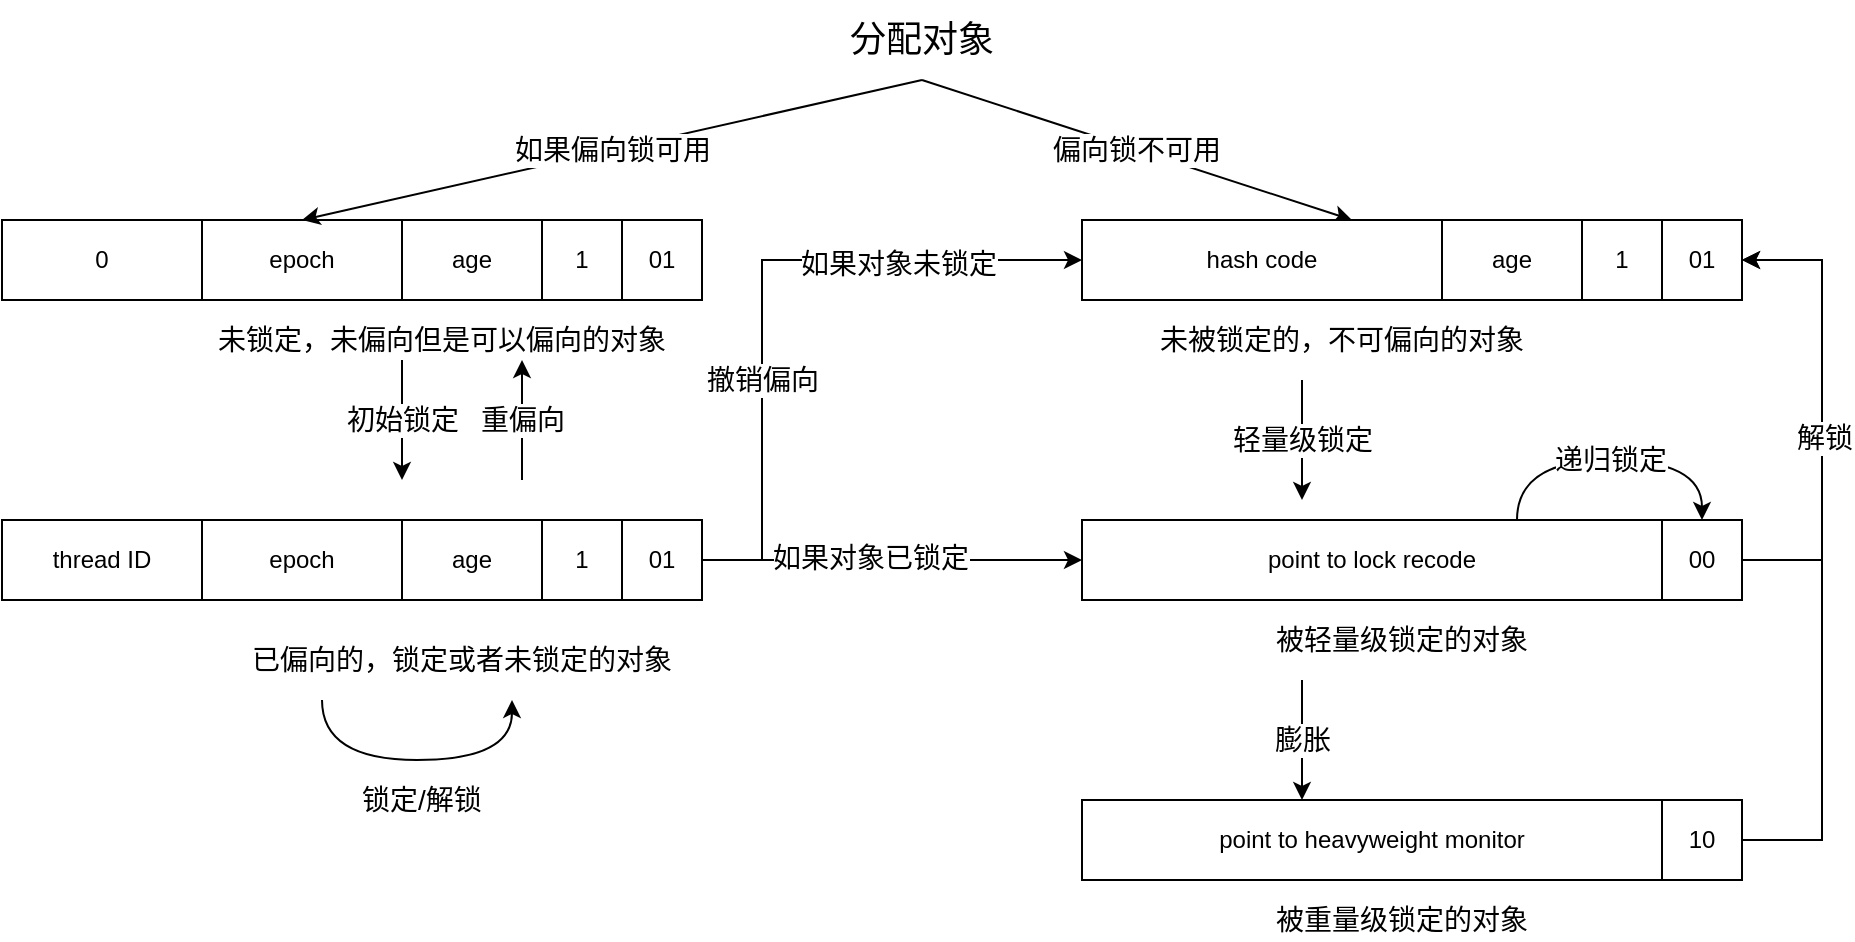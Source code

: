 <mxfile version="13.1.3">
    <diagram id="6hGFLwfOUW9BJ-s0fimq" name="Page-1">
        <mxGraphModel dx="802" dy="485" grid="1" gridSize="10" guides="1" tooltips="1" connect="1" arrows="1" fold="1" page="1" pageScale="1" pageWidth="827" pageHeight="1169" math="0" shadow="0">
            <root>
                <mxCell id="0"/>
                <mxCell id="1" parent="0"/>
                <mxCell id="2" value="0" style="rounded=0;whiteSpace=wrap;html=1;" vertex="1" parent="1">
                    <mxGeometry x="80" y="170" width="100" height="40" as="geometry"/>
                </mxCell>
                <mxCell id="3" value="epoch" style="rounded=0;whiteSpace=wrap;html=1;" vertex="1" parent="1">
                    <mxGeometry x="180" y="170" width="100" height="40" as="geometry"/>
                </mxCell>
                <mxCell id="4" value="age" style="rounded=0;whiteSpace=wrap;html=1;" vertex="1" parent="1">
                    <mxGeometry x="280" y="170" width="70" height="40" as="geometry"/>
                </mxCell>
                <mxCell id="5" value="1" style="rounded=0;whiteSpace=wrap;html=1;" vertex="1" parent="1">
                    <mxGeometry x="350" y="170" width="40" height="40" as="geometry"/>
                </mxCell>
                <mxCell id="6" value="01" style="rounded=0;whiteSpace=wrap;html=1;" vertex="1" parent="1">
                    <mxGeometry x="390" y="170" width="40" height="40" as="geometry"/>
                </mxCell>
                <mxCell id="7" value="thread ID" style="rounded=0;whiteSpace=wrap;html=1;" vertex="1" parent="1">
                    <mxGeometry x="80" y="320" width="100" height="40" as="geometry"/>
                </mxCell>
                <mxCell id="8" value="epoch" style="rounded=0;whiteSpace=wrap;html=1;" vertex="1" parent="1">
                    <mxGeometry x="180" y="320" width="100" height="40" as="geometry"/>
                </mxCell>
                <mxCell id="9" value="age" style="rounded=0;whiteSpace=wrap;html=1;" vertex="1" parent="1">
                    <mxGeometry x="280" y="320" width="70" height="40" as="geometry"/>
                </mxCell>
                <mxCell id="10" value="1" style="rounded=0;whiteSpace=wrap;html=1;" vertex="1" parent="1">
                    <mxGeometry x="350" y="320" width="40" height="40" as="geometry"/>
                </mxCell>
                <mxCell id="33" style="edgeStyle=orthogonalEdgeStyle;curved=1;rounded=0;orthogonalLoop=1;jettySize=auto;html=1;exitX=1;exitY=0.5;exitDx=0;exitDy=0;entryX=0;entryY=0.5;entryDx=0;entryDy=0;" edge="1" parent="1" source="11" target="18">
                    <mxGeometry relative="1" as="geometry"/>
                </mxCell>
                <mxCell id="34" value="&lt;font style=&quot;font-size: 14px&quot;&gt;如果对象已锁定&lt;/font&gt;" style="edgeLabel;html=1;align=center;verticalAlign=middle;resizable=0;points=[];" vertex="1" connectable="0" parent="33">
                    <mxGeometry x="-0.118" y="1" relative="1" as="geometry">
                        <mxPoint as="offset"/>
                    </mxGeometry>
                </mxCell>
                <mxCell id="35" value="&lt;font style=&quot;font-size: 14px&quot;&gt;撤销偏向&lt;/font&gt;" style="edgeStyle=elbowEdgeStyle;rounded=0;orthogonalLoop=1;jettySize=auto;html=1;exitX=1;exitY=0.5;exitDx=0;exitDy=0;entryX=0;entryY=0.5;entryDx=0;entryDy=0;" edge="1" parent="1" source="11" target="14">
                    <mxGeometry x="-0.294" relative="1" as="geometry">
                        <Array as="points">
                            <mxPoint x="460" y="270"/>
                        </Array>
                        <mxPoint as="offset"/>
                    </mxGeometry>
                </mxCell>
                <mxCell id="36" value="&lt;font style=&quot;font-size: 14px&quot;&gt;如果对象未锁定&lt;/font&gt;" style="edgeLabel;html=1;align=center;verticalAlign=middle;resizable=0;points=[];" vertex="1" connectable="0" parent="35">
                    <mxGeometry x="0.458" y="-2" relative="1" as="geometry">
                        <mxPoint as="offset"/>
                    </mxGeometry>
                </mxCell>
                <mxCell id="11" value="01" style="rounded=0;whiteSpace=wrap;html=1;" vertex="1" parent="1">
                    <mxGeometry x="390" y="320" width="40" height="40" as="geometry"/>
                </mxCell>
                <mxCell id="22" value="&lt;font style=&quot;font-size: 14px&quot;&gt;如果偏向锁可用&lt;/font&gt;" style="rounded=0;orthogonalLoop=1;jettySize=auto;html=1;exitX=0.5;exitY=1;exitDx=0;exitDy=0;entryX=0.5;entryY=0;entryDx=0;entryDy=0;" edge="1" parent="1" source="12" target="3">
                    <mxGeometry relative="1" as="geometry"/>
                </mxCell>
                <mxCell id="23" value="&lt;font style=&quot;font-size: 14px&quot;&gt;偏向锁不可用&lt;/font&gt;" style="edgeStyle=none;rounded=0;orthogonalLoop=1;jettySize=auto;html=1;exitX=0.5;exitY=1;exitDx=0;exitDy=0;entryX=0.75;entryY=0;entryDx=0;entryDy=0;" edge="1" parent="1" source="12" target="14">
                    <mxGeometry relative="1" as="geometry"/>
                </mxCell>
                <mxCell id="12" value="&lt;font style=&quot;font-size: 18px&quot;&gt;分配对象&lt;/font&gt;" style="text;html=1;strokeColor=none;fillColor=none;align=center;verticalAlign=middle;whiteSpace=wrap;rounded=0;" vertex="1" parent="1">
                    <mxGeometry x="500" y="60" width="80" height="40" as="geometry"/>
                </mxCell>
                <mxCell id="14" value="hash code" style="rounded=0;whiteSpace=wrap;html=1;" vertex="1" parent="1">
                    <mxGeometry x="620" y="170" width="180" height="40" as="geometry"/>
                </mxCell>
                <mxCell id="15" value="age" style="rounded=0;whiteSpace=wrap;html=1;" vertex="1" parent="1">
                    <mxGeometry x="800" y="170" width="70" height="40" as="geometry"/>
                </mxCell>
                <mxCell id="16" value="1" style="rounded=0;whiteSpace=wrap;html=1;" vertex="1" parent="1">
                    <mxGeometry x="870" y="170" width="40" height="40" as="geometry"/>
                </mxCell>
                <mxCell id="17" value="01" style="rounded=0;whiteSpace=wrap;html=1;" vertex="1" parent="1">
                    <mxGeometry x="910" y="170" width="40" height="40" as="geometry"/>
                </mxCell>
                <mxCell id="39" value="&lt;font style=&quot;font-size: 14px&quot;&gt;递归锁定&lt;/font&gt;" style="edgeStyle=orthogonalEdgeStyle;rounded=0;orthogonalLoop=1;jettySize=auto;html=1;exitX=0.75;exitY=0;exitDx=0;exitDy=0;entryX=0.5;entryY=0;entryDx=0;entryDy=0;curved=1;" edge="1" parent="1" source="18" target="21">
                    <mxGeometry relative="1" as="geometry">
                        <Array as="points">
                            <mxPoint x="838" y="290"/>
                            <mxPoint x="930" y="290"/>
                        </Array>
                    </mxGeometry>
                </mxCell>
                <mxCell id="18" value="point to lock recode" style="rounded=0;whiteSpace=wrap;html=1;" vertex="1" parent="1">
                    <mxGeometry x="620" y="320" width="290" height="40" as="geometry"/>
                </mxCell>
                <mxCell id="43" style="edgeStyle=orthogonalEdgeStyle;rounded=0;orthogonalLoop=1;jettySize=auto;html=1;exitX=1;exitY=0.5;exitDx=0;exitDy=0;entryX=1;entryY=0.5;entryDx=0;entryDy=0;" edge="1" parent="1" source="21" target="17">
                    <mxGeometry relative="1" as="geometry">
                        <Array as="points">
                            <mxPoint x="990" y="340"/>
                            <mxPoint x="990" y="190"/>
                        </Array>
                    </mxGeometry>
                </mxCell>
                <mxCell id="21" value="00" style="rounded=0;whiteSpace=wrap;html=1;" vertex="1" parent="1">
                    <mxGeometry x="910" y="320" width="40" height="40" as="geometry"/>
                </mxCell>
                <mxCell id="24" value="point to heavyweight monitor" style="rounded=0;whiteSpace=wrap;html=1;" vertex="1" parent="1">
                    <mxGeometry x="620" y="460" width="290" height="40" as="geometry"/>
                </mxCell>
                <mxCell id="44" style="edgeStyle=orthogonalEdgeStyle;rounded=0;orthogonalLoop=1;jettySize=auto;html=1;exitX=1;exitY=0.5;exitDx=0;exitDy=0;entryX=1;entryY=0.5;entryDx=0;entryDy=0;" edge="1" parent="1" source="25" target="17">
                    <mxGeometry relative="1" as="geometry">
                        <Array as="points">
                            <mxPoint x="990" y="480"/>
                            <mxPoint x="990" y="190"/>
                        </Array>
                    </mxGeometry>
                </mxCell>
                <mxCell id="45" value="&lt;font style=&quot;font-size: 14px&quot;&gt;解锁&lt;/font&gt;" style="edgeLabel;html=1;align=center;verticalAlign=middle;resizable=0;points=[];" vertex="1" connectable="0" parent="44">
                    <mxGeometry x="0.305" y="-1" relative="1" as="geometry">
                        <mxPoint as="offset"/>
                    </mxGeometry>
                </mxCell>
                <mxCell id="25" value="10" style="rounded=0;whiteSpace=wrap;html=1;" vertex="1" parent="1">
                    <mxGeometry x="910" y="460" width="40" height="40" as="geometry"/>
                </mxCell>
                <mxCell id="26" value="&lt;font style=&quot;font-size: 14px&quot;&gt;重偏向&lt;/font&gt;" style="endArrow=classic;html=1;" edge="1" parent="1">
                    <mxGeometry width="50" height="50" relative="1" as="geometry">
                        <mxPoint x="340" y="300" as="sourcePoint"/>
                        <mxPoint x="340" y="240" as="targetPoint"/>
                    </mxGeometry>
                </mxCell>
                <mxCell id="27" value="&lt;font style=&quot;font-size: 14px&quot;&gt;初始锁定&lt;/font&gt;" style="endArrow=classic;html=1;" edge="1" parent="1">
                    <mxGeometry width="50" height="50" relative="1" as="geometry">
                        <mxPoint x="280" y="240" as="sourcePoint"/>
                        <mxPoint x="280" y="300" as="targetPoint"/>
                    </mxGeometry>
                </mxCell>
                <mxCell id="28" value="&lt;font style=&quot;font-size: 14px&quot;&gt;未锁定，未偏向但是可以偏向的对象&lt;/font&gt;" style="text;html=1;strokeColor=none;fillColor=none;align=center;verticalAlign=middle;whiteSpace=wrap;rounded=0;" vertex="1" parent="1">
                    <mxGeometry x="170" y="220" width="260" height="20" as="geometry"/>
                </mxCell>
                <mxCell id="29" value="&lt;font style=&quot;font-size: 14px&quot;&gt;已偏向的，锁定或者未锁定的对象&lt;/font&gt;" style="text;html=1;strokeColor=none;fillColor=none;align=center;verticalAlign=middle;whiteSpace=wrap;rounded=0;" vertex="1" parent="1">
                    <mxGeometry x="180" y="380" width="260" height="20" as="geometry"/>
                </mxCell>
                <mxCell id="31" value="" style="endArrow=classic;html=1;edgeStyle=orthogonalEdgeStyle;curved=1;" edge="1" parent="1">
                    <mxGeometry width="50" height="50" relative="1" as="geometry">
                        <mxPoint x="240" y="410" as="sourcePoint"/>
                        <mxPoint x="335" y="410" as="targetPoint"/>
                        <Array as="points">
                            <mxPoint x="240" y="440"/>
                            <mxPoint x="335" y="440"/>
                        </Array>
                    </mxGeometry>
                </mxCell>
                <mxCell id="32" value="&lt;font style=&quot;font-size: 14px&quot;&gt;锁定/解锁&lt;/font&gt;" style="text;html=1;strokeColor=none;fillColor=none;align=center;verticalAlign=middle;whiteSpace=wrap;rounded=0;" vertex="1" parent="1">
                    <mxGeometry x="250" y="450" width="80" height="20" as="geometry"/>
                </mxCell>
                <mxCell id="37" value="&lt;font style=&quot;font-size: 14px&quot;&gt;未被锁定的，不可偏向的对象&lt;/font&gt;" style="text;html=1;strokeColor=none;fillColor=none;align=center;verticalAlign=middle;whiteSpace=wrap;rounded=0;" vertex="1" parent="1">
                    <mxGeometry x="620" y="220" width="260" height="20" as="geometry"/>
                </mxCell>
                <mxCell id="38" value="&lt;font style=&quot;font-size: 14px&quot;&gt;轻量级锁定&lt;/font&gt;" style="endArrow=classic;html=1;" edge="1" parent="1">
                    <mxGeometry width="50" height="50" relative="1" as="geometry">
                        <mxPoint x="730" y="250" as="sourcePoint"/>
                        <mxPoint x="730" y="310" as="targetPoint"/>
                    </mxGeometry>
                </mxCell>
                <mxCell id="40" value="&lt;font style=&quot;font-size: 14px&quot;&gt;被轻量级锁定的对象&lt;/font&gt;" style="text;html=1;strokeColor=none;fillColor=none;align=center;verticalAlign=middle;whiteSpace=wrap;rounded=0;" vertex="1" parent="1">
                    <mxGeometry x="650" y="370" width="260" height="20" as="geometry"/>
                </mxCell>
                <mxCell id="41" value="&lt;font style=&quot;font-size: 14px&quot;&gt;被重量级锁定的对象&lt;/font&gt;" style="text;html=1;strokeColor=none;fillColor=none;align=center;verticalAlign=middle;whiteSpace=wrap;rounded=0;" vertex="1" parent="1">
                    <mxGeometry x="650" y="510" width="260" height="20" as="geometry"/>
                </mxCell>
                <mxCell id="42" value="&lt;font style=&quot;font-size: 14px&quot;&gt;膨胀&lt;/font&gt;" style="endArrow=classic;html=1;" edge="1" parent="1">
                    <mxGeometry width="50" height="50" relative="1" as="geometry">
                        <mxPoint x="730" y="400" as="sourcePoint"/>
                        <mxPoint x="730" y="460" as="targetPoint"/>
                    </mxGeometry>
                </mxCell>
            </root>
        </mxGraphModel>
    </diagram>
</mxfile>